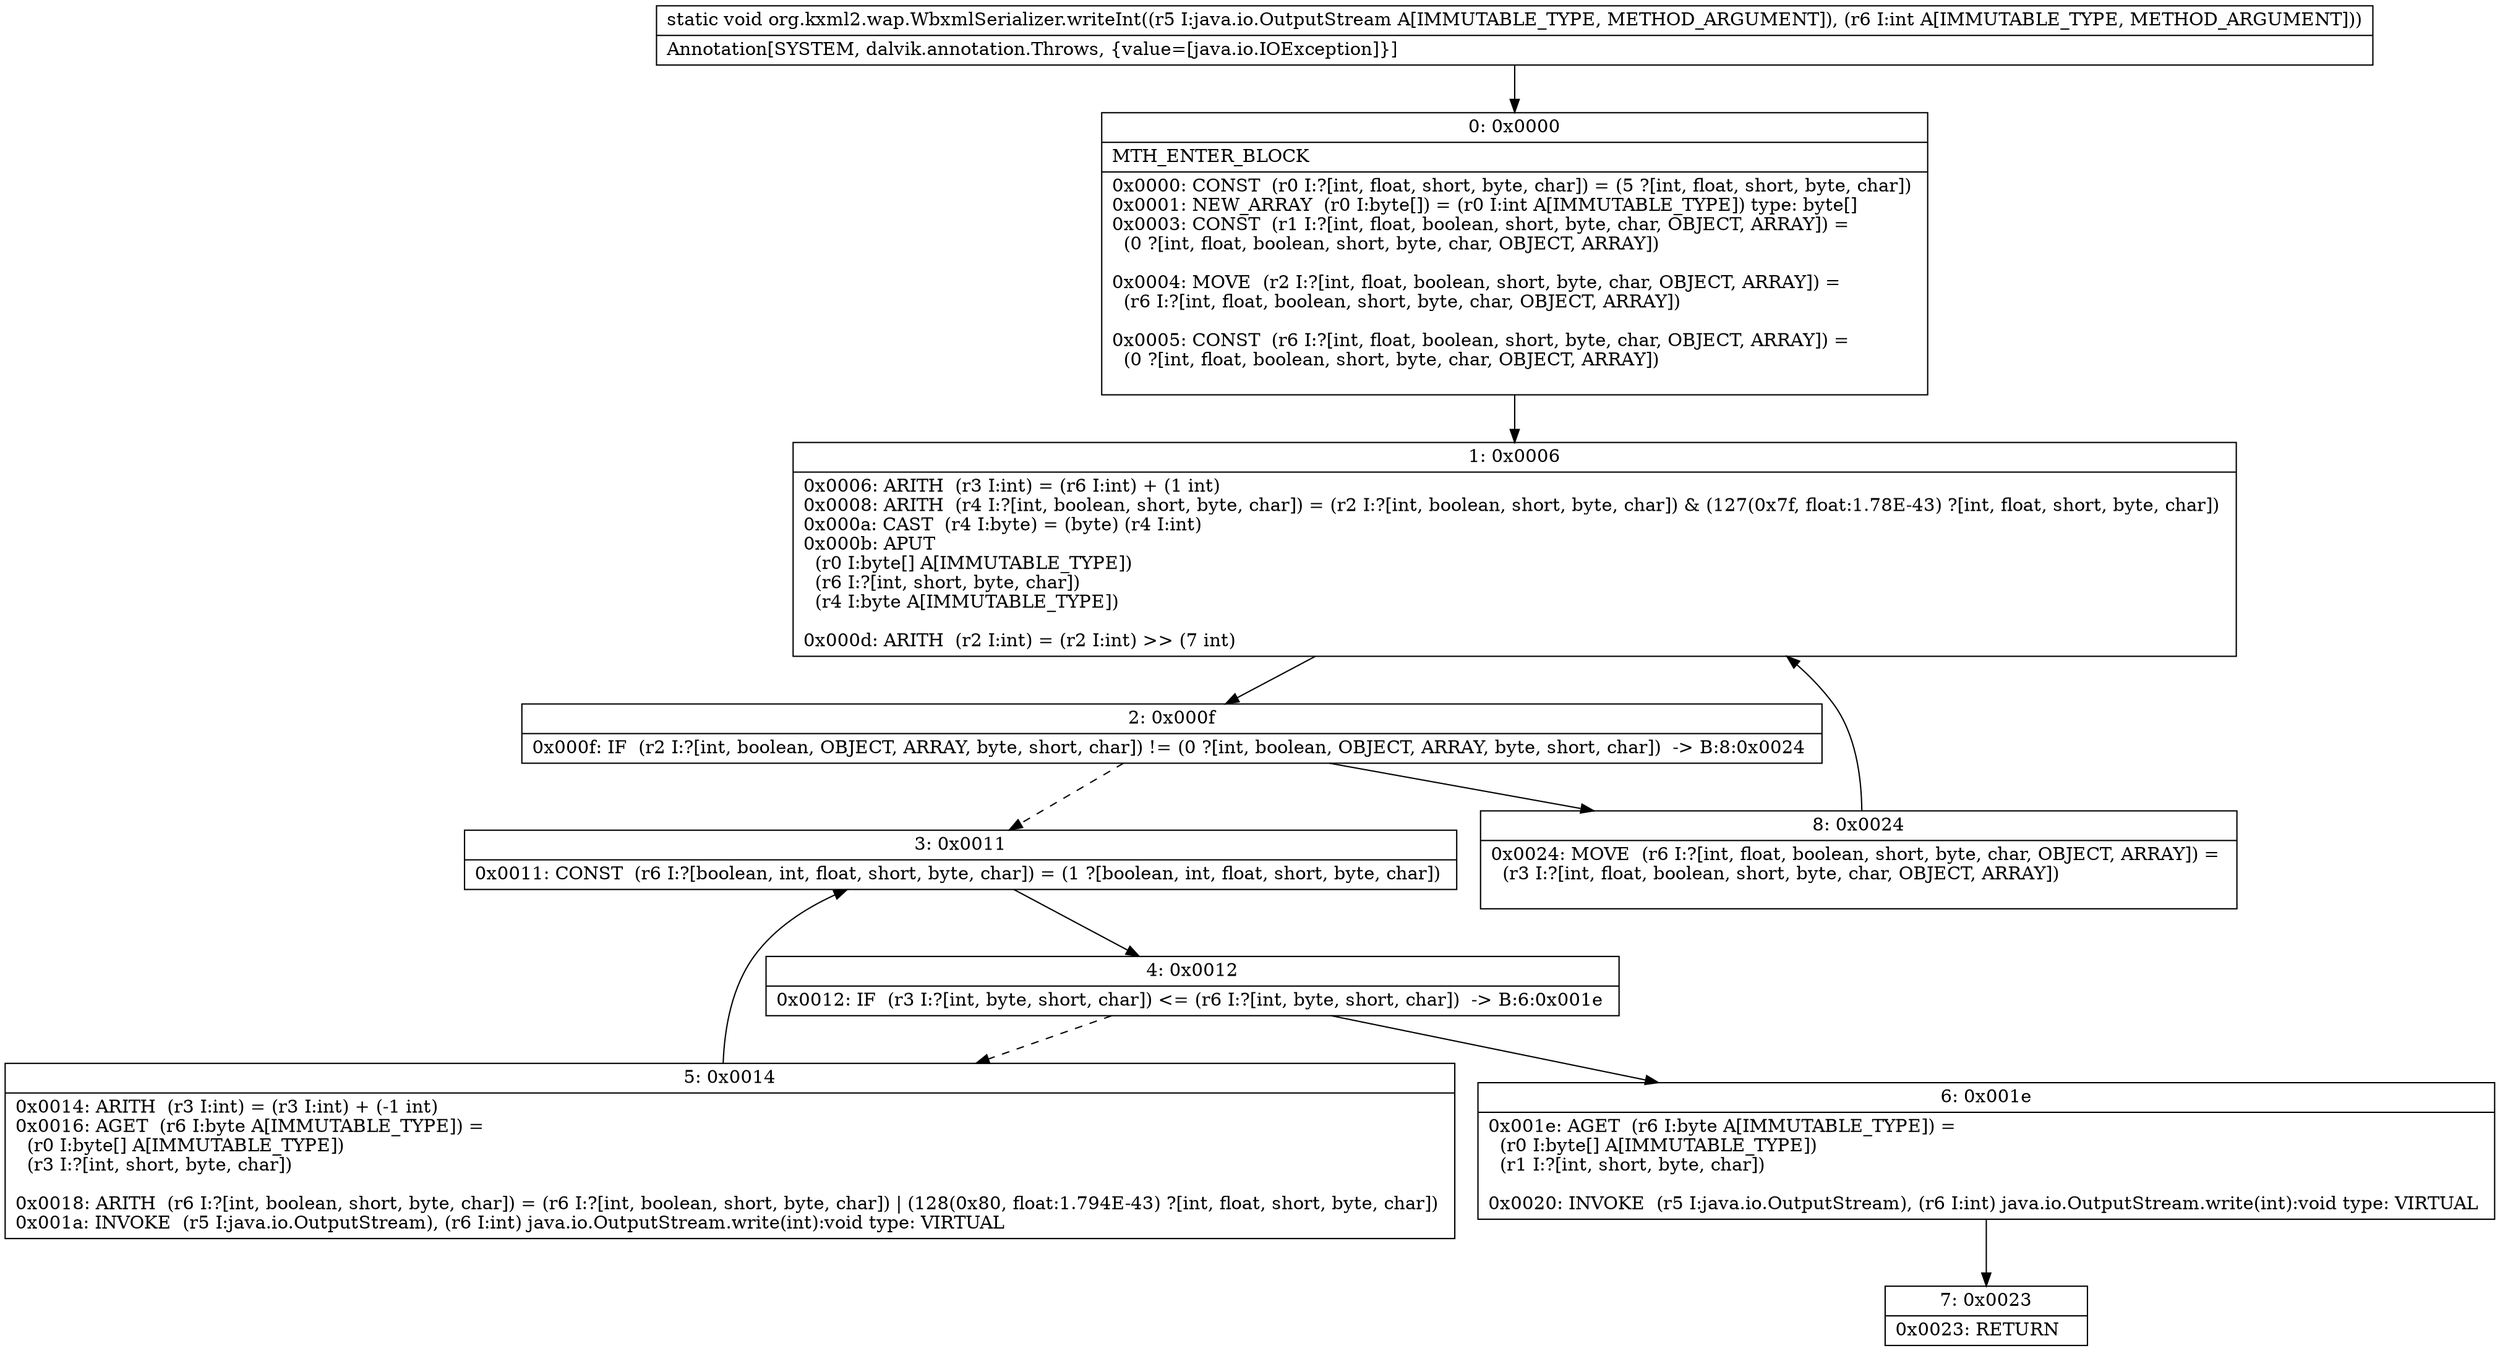 digraph "CFG fororg.kxml2.wap.WbxmlSerializer.writeInt(Ljava\/io\/OutputStream;I)V" {
Node_0 [shape=record,label="{0\:\ 0x0000|MTH_ENTER_BLOCK\l|0x0000: CONST  (r0 I:?[int, float, short, byte, char]) = (5 ?[int, float, short, byte, char]) \l0x0001: NEW_ARRAY  (r0 I:byte[]) = (r0 I:int A[IMMUTABLE_TYPE]) type: byte[] \l0x0003: CONST  (r1 I:?[int, float, boolean, short, byte, char, OBJECT, ARRAY]) = \l  (0 ?[int, float, boolean, short, byte, char, OBJECT, ARRAY])\l \l0x0004: MOVE  (r2 I:?[int, float, boolean, short, byte, char, OBJECT, ARRAY]) = \l  (r6 I:?[int, float, boolean, short, byte, char, OBJECT, ARRAY])\l \l0x0005: CONST  (r6 I:?[int, float, boolean, short, byte, char, OBJECT, ARRAY]) = \l  (0 ?[int, float, boolean, short, byte, char, OBJECT, ARRAY])\l \l}"];
Node_1 [shape=record,label="{1\:\ 0x0006|0x0006: ARITH  (r3 I:int) = (r6 I:int) + (1 int) \l0x0008: ARITH  (r4 I:?[int, boolean, short, byte, char]) = (r2 I:?[int, boolean, short, byte, char]) & (127(0x7f, float:1.78E\-43) ?[int, float, short, byte, char]) \l0x000a: CAST  (r4 I:byte) = (byte) (r4 I:int) \l0x000b: APUT  \l  (r0 I:byte[] A[IMMUTABLE_TYPE])\l  (r6 I:?[int, short, byte, char])\l  (r4 I:byte A[IMMUTABLE_TYPE])\l \l0x000d: ARITH  (r2 I:int) = (r2 I:int) \>\> (7 int) \l}"];
Node_2 [shape=record,label="{2\:\ 0x000f|0x000f: IF  (r2 I:?[int, boolean, OBJECT, ARRAY, byte, short, char]) != (0 ?[int, boolean, OBJECT, ARRAY, byte, short, char])  \-\> B:8:0x0024 \l}"];
Node_3 [shape=record,label="{3\:\ 0x0011|0x0011: CONST  (r6 I:?[boolean, int, float, short, byte, char]) = (1 ?[boolean, int, float, short, byte, char]) \l}"];
Node_4 [shape=record,label="{4\:\ 0x0012|0x0012: IF  (r3 I:?[int, byte, short, char]) \<= (r6 I:?[int, byte, short, char])  \-\> B:6:0x001e \l}"];
Node_5 [shape=record,label="{5\:\ 0x0014|0x0014: ARITH  (r3 I:int) = (r3 I:int) + (\-1 int) \l0x0016: AGET  (r6 I:byte A[IMMUTABLE_TYPE]) = \l  (r0 I:byte[] A[IMMUTABLE_TYPE])\l  (r3 I:?[int, short, byte, char])\l \l0x0018: ARITH  (r6 I:?[int, boolean, short, byte, char]) = (r6 I:?[int, boolean, short, byte, char]) \| (128(0x80, float:1.794E\-43) ?[int, float, short, byte, char]) \l0x001a: INVOKE  (r5 I:java.io.OutputStream), (r6 I:int) java.io.OutputStream.write(int):void type: VIRTUAL \l}"];
Node_6 [shape=record,label="{6\:\ 0x001e|0x001e: AGET  (r6 I:byte A[IMMUTABLE_TYPE]) = \l  (r0 I:byte[] A[IMMUTABLE_TYPE])\l  (r1 I:?[int, short, byte, char])\l \l0x0020: INVOKE  (r5 I:java.io.OutputStream), (r6 I:int) java.io.OutputStream.write(int):void type: VIRTUAL \l}"];
Node_7 [shape=record,label="{7\:\ 0x0023|0x0023: RETURN   \l}"];
Node_8 [shape=record,label="{8\:\ 0x0024|0x0024: MOVE  (r6 I:?[int, float, boolean, short, byte, char, OBJECT, ARRAY]) = \l  (r3 I:?[int, float, boolean, short, byte, char, OBJECT, ARRAY])\l \l}"];
MethodNode[shape=record,label="{static void org.kxml2.wap.WbxmlSerializer.writeInt((r5 I:java.io.OutputStream A[IMMUTABLE_TYPE, METHOD_ARGUMENT]), (r6 I:int A[IMMUTABLE_TYPE, METHOD_ARGUMENT]))  | Annotation[SYSTEM, dalvik.annotation.Throws, \{value=[java.io.IOException]\}]\l}"];
MethodNode -> Node_0;
Node_0 -> Node_1;
Node_1 -> Node_2;
Node_2 -> Node_3[style=dashed];
Node_2 -> Node_8;
Node_3 -> Node_4;
Node_4 -> Node_5[style=dashed];
Node_4 -> Node_6;
Node_5 -> Node_3;
Node_6 -> Node_7;
Node_8 -> Node_1;
}

